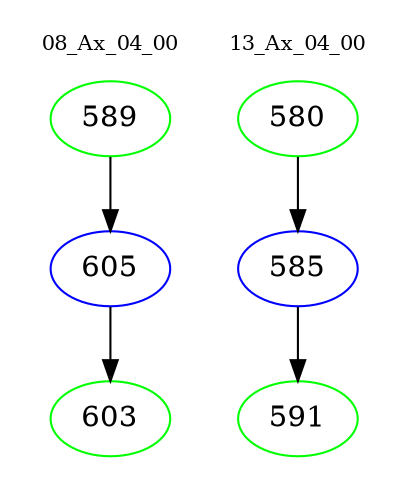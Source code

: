 digraph{
subgraph cluster_0 {
color = white
label = "08_Ax_04_00";
fontsize=10;
T0_589 [label="589", color="green"]
T0_589 -> T0_605 [color="black"]
T0_605 [label="605", color="blue"]
T0_605 -> T0_603 [color="black"]
T0_603 [label="603", color="green"]
}
subgraph cluster_1 {
color = white
label = "13_Ax_04_00";
fontsize=10;
T1_580 [label="580", color="green"]
T1_580 -> T1_585 [color="black"]
T1_585 [label="585", color="blue"]
T1_585 -> T1_591 [color="black"]
T1_591 [label="591", color="green"]
}
}

